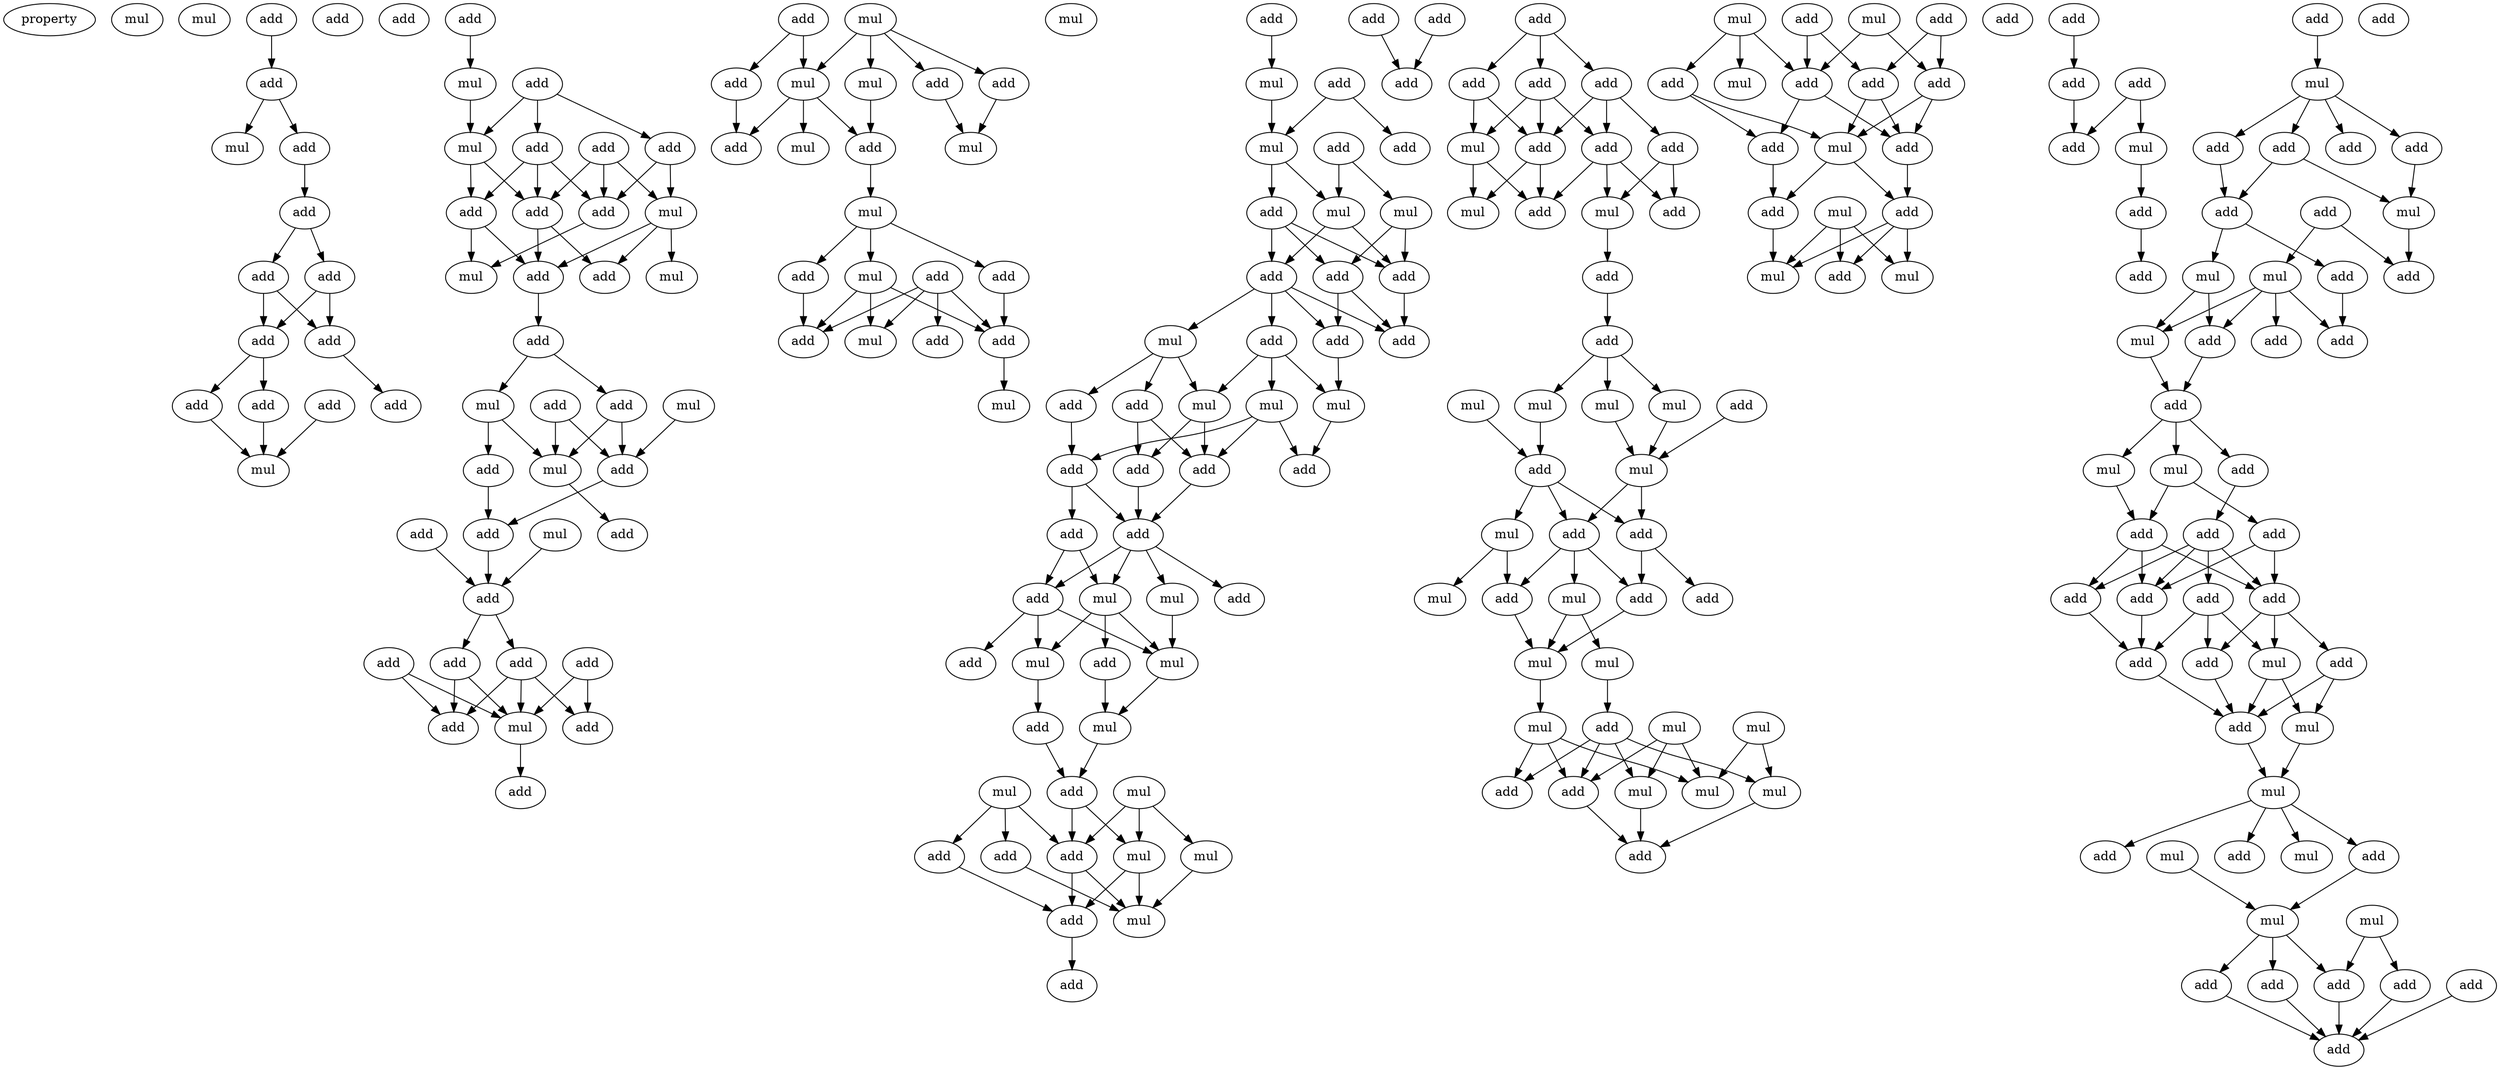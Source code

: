 digraph {
    node [fontcolor=black]
    property [mul=2,lf=1.0]
    0 [ label = mul ];
    1 [ label = mul ];
    2 [ label = add ];
    3 [ label = add ];
    4 [ label = add ];
    5 [ label = mul ];
    6 [ label = add ];
    7 [ label = add ];
    8 [ label = add ];
    9 [ label = add ];
    10 [ label = add ];
    11 [ label = add ];
    12 [ label = add ];
    13 [ label = add ];
    14 [ label = add ];
    15 [ label = add ];
    16 [ label = add ];
    17 [ label = mul ];
    18 [ label = add ];
    19 [ label = mul ];
    20 [ label = add ];
    21 [ label = mul ];
    22 [ label = add ];
    23 [ label = add ];
    24 [ label = add ];
    25 [ label = add ];
    26 [ label = add ];
    27 [ label = add ];
    28 [ label = mul ];
    29 [ label = add ];
    30 [ label = mul ];
    31 [ label = mul ];
    32 [ label = add ];
    33 [ label = add ];
    34 [ label = add ];
    35 [ label = add ];
    36 [ label = mul ];
    37 [ label = mul ];
    38 [ label = add ];
    39 [ label = add ];
    40 [ label = mul ];
    41 [ label = add ];
    42 [ label = add ];
    43 [ label = mul ];
    44 [ label = add ];
    45 [ label = add ];
    46 [ label = add ];
    47 [ label = add ];
    48 [ label = add ];
    49 [ label = add ];
    50 [ label = mul ];
    51 [ label = add ];
    52 [ label = add ];
    53 [ label = add ];
    54 [ label = add ];
    55 [ label = mul ];
    56 [ label = add ];
    57 [ label = add ];
    58 [ label = add ];
    59 [ label = mul ];
    60 [ label = mul ];
    61 [ label = mul ];
    62 [ label = mul ];
    63 [ label = add ];
    64 [ label = add ];
    65 [ label = mul ];
    66 [ label = add ];
    67 [ label = mul ];
    68 [ label = mul ];
    69 [ label = add ];
    70 [ label = add ];
    71 [ label = add ];
    72 [ label = add ];
    73 [ label = mul ];
    74 [ label = add ];
    75 [ label = mul ];
    76 [ label = add ];
    77 [ label = add ];
    78 [ label = mul ];
    79 [ label = add ];
    80 [ label = mul ];
    81 [ label = add ];
    82 [ label = add ];
    83 [ label = mul ];
    84 [ label = mul ];
    85 [ label = add ];
    86 [ label = add ];
    87 [ label = add ];
    88 [ label = add ];
    89 [ label = add ];
    90 [ label = add ];
    91 [ label = mul ];
    92 [ label = mul ];
    93 [ label = add ];
    94 [ label = mul ];
    95 [ label = add ];
    96 [ label = mul ];
    97 [ label = add ];
    98 [ label = add ];
    99 [ label = add ];
    100 [ label = add ];
    101 [ label = add ];
    102 [ label = add ];
    103 [ label = add ];
    104 [ label = mul ];
    105 [ label = add ];
    106 [ label = mul ];
    107 [ label = add ];
    108 [ label = add ];
    109 [ label = mul ];
    110 [ label = mul ];
    111 [ label = mul ];
    112 [ label = add ];
    113 [ label = mul ];
    114 [ label = mul ];
    115 [ label = add ];
    116 [ label = add ];
    117 [ label = add ];
    118 [ label = mul ];
    119 [ label = add ];
    120 [ label = mul ];
    121 [ label = mul ];
    122 [ label = add ];
    123 [ label = add ];
    124 [ label = add ];
    125 [ label = add ];
    126 [ label = add ];
    127 [ label = add ];
    128 [ label = add ];
    129 [ label = add ];
    130 [ label = add ];
    131 [ label = add ];
    132 [ label = add ];
    133 [ label = mul ];
    134 [ label = add ];
    135 [ label = add ];
    136 [ label = mul ];
    137 [ label = mul ];
    138 [ label = add ];
    139 [ label = add ];
    140 [ label = add ];
    141 [ label = mul ];
    142 [ label = mul ];
    143 [ label = mul ];
    144 [ label = add ];
    145 [ label = mul ];
    146 [ label = add ];
    147 [ label = mul ];
    148 [ label = add ];
    149 [ label = add ];
    150 [ label = mul ];
    151 [ label = add ];
    152 [ label = mul ];
    153 [ label = add ];
    154 [ label = mul ];
    155 [ label = add ];
    156 [ label = mul ];
    157 [ label = mul ];
    158 [ label = mul ];
    159 [ label = mul ];
    160 [ label = mul ];
    161 [ label = add ];
    162 [ label = add ];
    163 [ label = mul ];
    164 [ label = add ];
    165 [ label = mul ];
    166 [ label = mul ];
    167 [ label = add ];
    168 [ label = mul ];
    169 [ label = add ];
    170 [ label = mul ];
    171 [ label = add ];
    172 [ label = add ];
    173 [ label = add ];
    174 [ label = add ];
    175 [ label = add ];
    176 [ label = mul ];
    177 [ label = add ];
    178 [ label = mul ];
    179 [ label = add ];
    180 [ label = add ];
    181 [ label = mul ];
    182 [ label = add ];
    183 [ label = mul ];
    184 [ label = add ];
    185 [ label = mul ];
    186 [ label = add ];
    187 [ label = add ];
    188 [ label = add ];
    189 [ label = add ];
    190 [ label = add ];
    191 [ label = mul ];
    192 [ label = add ];
    193 [ label = add ];
    194 [ label = add ];
    195 [ label = add ];
    196 [ label = mul ];
    197 [ label = add ];
    198 [ label = add ];
    199 [ label = add ];
    200 [ label = add ];
    201 [ label = add ];
    202 [ label = add ];
    203 [ label = mul ];
    204 [ label = mul ];
    205 [ label = add ];
    206 [ label = mul ];
    207 [ label = add ];
    208 [ label = add ];
    209 [ label = add ];
    210 [ label = add ];
    211 [ label = mul ];
    212 [ label = add ];
    213 [ label = mul ];
    214 [ label = mul ];
    215 [ label = add ];
    216 [ label = add ];
    217 [ label = add ];
    218 [ label = add ];
    219 [ label = add ];
    220 [ label = add ];
    221 [ label = add ];
    222 [ label = add ];
    223 [ label = add ];
    224 [ label = add ];
    225 [ label = mul ];
    226 [ label = add ];
    227 [ label = mul ];
    228 [ label = add ];
    229 [ label = mul ];
    230 [ label = mul ];
    231 [ label = add ];
    232 [ label = add ];
    233 [ label = mul ];
    234 [ label = add ];
    235 [ label = mul ];
    236 [ label = mul ];
    237 [ label = add ];
    238 [ label = add ];
    239 [ label = add ];
    240 [ label = add ];
    241 [ label = add ];
    242 [ label = add ];
    2 -> 4 [ name = 0 ];
    4 -> 5 [ name = 1 ];
    4 -> 6 [ name = 2 ];
    6 -> 7 [ name = 3 ];
    7 -> 8 [ name = 4 ];
    7 -> 9 [ name = 5 ];
    8 -> 10 [ name = 6 ];
    8 -> 11 [ name = 7 ];
    9 -> 10 [ name = 8 ];
    9 -> 11 [ name = 9 ];
    10 -> 12 [ name = 10 ];
    10 -> 15 [ name = 11 ];
    11 -> 14 [ name = 12 ];
    12 -> 17 [ name = 13 ];
    15 -> 17 [ name = 14 ];
    16 -> 17 [ name = 15 ];
    18 -> 19 [ name = 16 ];
    19 -> 21 [ name = 17 ];
    20 -> 21 [ name = 18 ];
    20 -> 23 [ name = 19 ];
    20 -> 24 [ name = 20 ];
    21 -> 25 [ name = 21 ];
    21 -> 27 [ name = 22 ];
    22 -> 26 [ name = 23 ];
    22 -> 27 [ name = 24 ];
    22 -> 28 [ name = 25 ];
    23 -> 26 [ name = 26 ];
    23 -> 28 [ name = 27 ];
    24 -> 25 [ name = 28 ];
    24 -> 26 [ name = 29 ];
    24 -> 27 [ name = 30 ];
    25 -> 29 [ name = 31 ];
    25 -> 30 [ name = 32 ];
    26 -> 30 [ name = 33 ];
    27 -> 29 [ name = 34 ];
    27 -> 32 [ name = 35 ];
    28 -> 29 [ name = 36 ];
    28 -> 31 [ name = 37 ];
    28 -> 32 [ name = 38 ];
    29 -> 33 [ name = 39 ];
    33 -> 35 [ name = 40 ];
    33 -> 37 [ name = 41 ];
    34 -> 39 [ name = 42 ];
    34 -> 40 [ name = 43 ];
    35 -> 39 [ name = 44 ];
    35 -> 40 [ name = 45 ];
    36 -> 39 [ name = 46 ];
    37 -> 38 [ name = 47 ];
    37 -> 40 [ name = 48 ];
    38 -> 42 [ name = 49 ];
    39 -> 42 [ name = 50 ];
    40 -> 44 [ name = 51 ];
    41 -> 45 [ name = 52 ];
    42 -> 45 [ name = 53 ];
    43 -> 45 [ name = 54 ];
    45 -> 48 [ name = 55 ];
    45 -> 49 [ name = 56 ];
    46 -> 50 [ name = 57 ];
    46 -> 51 [ name = 58 ];
    47 -> 50 [ name = 59 ];
    47 -> 52 [ name = 60 ];
    48 -> 50 [ name = 61 ];
    48 -> 51 [ name = 62 ];
    49 -> 50 [ name = 63 ];
    49 -> 51 [ name = 64 ];
    49 -> 52 [ name = 65 ];
    50 -> 53 [ name = 66 ];
    54 -> 57 [ name = 67 ];
    54 -> 59 [ name = 68 ];
    55 -> 56 [ name = 69 ];
    55 -> 58 [ name = 70 ];
    55 -> 59 [ name = 71 ];
    55 -> 60 [ name = 72 ];
    56 -> 61 [ name = 73 ];
    57 -> 63 [ name = 74 ];
    58 -> 61 [ name = 75 ];
    59 -> 62 [ name = 76 ];
    59 -> 63 [ name = 77 ];
    59 -> 64 [ name = 78 ];
    60 -> 64 [ name = 79 ];
    64 -> 65 [ name = 80 ];
    65 -> 67 [ name = 81 ];
    65 -> 69 [ name = 82 ];
    65 -> 70 [ name = 83 ];
    66 -> 71 [ name = 84 ];
    66 -> 72 [ name = 85 ];
    66 -> 73 [ name = 86 ];
    66 -> 74 [ name = 87 ];
    67 -> 72 [ name = 88 ];
    67 -> 73 [ name = 89 ];
    67 -> 74 [ name = 90 ];
    69 -> 74 [ name = 91 ];
    70 -> 72 [ name = 92 ];
    74 -> 75 [ name = 93 ];
    76 -> 78 [ name = 94 ];
    77 -> 79 [ name = 95 ];
    77 -> 80 [ name = 96 ];
    78 -> 80 [ name = 97 ];
    80 -> 82 [ name = 98 ];
    80 -> 84 [ name = 99 ];
    81 -> 83 [ name = 100 ];
    81 -> 84 [ name = 101 ];
    82 -> 85 [ name = 102 ];
    82 -> 86 [ name = 103 ];
    82 -> 87 [ name = 104 ];
    83 -> 86 [ name = 105 ];
    83 -> 87 [ name = 106 ];
    84 -> 85 [ name = 107 ];
    84 -> 87 [ name = 108 ];
    85 -> 88 [ name = 109 ];
    85 -> 89 [ name = 110 ];
    85 -> 90 [ name = 111 ];
    85 -> 91 [ name = 112 ];
    86 -> 88 [ name = 113 ];
    86 -> 89 [ name = 114 ];
    87 -> 89 [ name = 115 ];
    88 -> 92 [ name = 116 ];
    90 -> 92 [ name = 117 ];
    90 -> 94 [ name = 118 ];
    90 -> 96 [ name = 119 ];
    91 -> 93 [ name = 120 ];
    91 -> 95 [ name = 121 ];
    91 -> 96 [ name = 122 ];
    92 -> 100 [ name = 123 ];
    93 -> 97 [ name = 124 ];
    93 -> 98 [ name = 125 ];
    94 -> 98 [ name = 126 ];
    94 -> 99 [ name = 127 ];
    94 -> 100 [ name = 128 ];
    95 -> 99 [ name = 129 ];
    96 -> 97 [ name = 130 ];
    96 -> 98 [ name = 131 ];
    97 -> 102 [ name = 132 ];
    98 -> 102 [ name = 133 ];
    99 -> 101 [ name = 134 ];
    99 -> 102 [ name = 135 ];
    101 -> 103 [ name = 136 ];
    101 -> 104 [ name = 137 ];
    102 -> 103 [ name = 138 ];
    102 -> 104 [ name = 139 ];
    102 -> 105 [ name = 140 ];
    102 -> 106 [ name = 141 ];
    103 -> 107 [ name = 142 ];
    103 -> 109 [ name = 143 ];
    103 -> 110 [ name = 144 ];
    104 -> 108 [ name = 145 ];
    104 -> 109 [ name = 146 ];
    104 -> 110 [ name = 147 ];
    106 -> 110 [ name = 148 ];
    108 -> 111 [ name = 149 ];
    109 -> 112 [ name = 150 ];
    110 -> 111 [ name = 151 ];
    111 -> 115 [ name = 152 ];
    112 -> 115 [ name = 153 ];
    113 -> 116 [ name = 154 ];
    113 -> 117 [ name = 155 ];
    113 -> 119 [ name = 156 ];
    114 -> 117 [ name = 157 ];
    114 -> 118 [ name = 158 ];
    114 -> 120 [ name = 159 ];
    115 -> 117 [ name = 160 ];
    115 -> 118 [ name = 161 ];
    116 -> 122 [ name = 162 ];
    117 -> 121 [ name = 163 ];
    117 -> 122 [ name = 164 ];
    118 -> 121 [ name = 165 ];
    118 -> 122 [ name = 166 ];
    119 -> 121 [ name = 167 ];
    120 -> 121 [ name = 168 ];
    122 -> 123 [ name = 169 ];
    124 -> 126 [ name = 170 ];
    125 -> 126 [ name = 171 ];
    127 -> 128 [ name = 172 ];
    127 -> 129 [ name = 173 ];
    127 -> 130 [ name = 174 ];
    128 -> 131 [ name = 175 ];
    128 -> 133 [ name = 176 ];
    129 -> 131 [ name = 177 ];
    129 -> 132 [ name = 178 ];
    129 -> 133 [ name = 179 ];
    130 -> 131 [ name = 180 ];
    130 -> 132 [ name = 181 ];
    130 -> 134 [ name = 182 ];
    131 -> 137 [ name = 183 ];
    131 -> 138 [ name = 184 ];
    132 -> 135 [ name = 185 ];
    132 -> 136 [ name = 186 ];
    132 -> 138 [ name = 187 ];
    133 -> 137 [ name = 188 ];
    133 -> 138 [ name = 189 ];
    134 -> 135 [ name = 190 ];
    134 -> 136 [ name = 191 ];
    136 -> 139 [ name = 192 ];
    139 -> 140 [ name = 193 ];
    140 -> 141 [ name = 194 ];
    140 -> 142 [ name = 195 ];
    140 -> 145 [ name = 196 ];
    141 -> 147 [ name = 197 ];
    142 -> 146 [ name = 198 ];
    143 -> 146 [ name = 199 ];
    144 -> 147 [ name = 200 ];
    145 -> 147 [ name = 201 ];
    146 -> 148 [ name = 202 ];
    146 -> 149 [ name = 203 ];
    146 -> 150 [ name = 204 ];
    147 -> 148 [ name = 205 ];
    147 -> 149 [ name = 206 ];
    148 -> 151 [ name = 207 ];
    148 -> 155 [ name = 208 ];
    149 -> 153 [ name = 209 ];
    149 -> 154 [ name = 210 ];
    149 -> 155 [ name = 211 ];
    150 -> 152 [ name = 212 ];
    150 -> 153 [ name = 213 ];
    153 -> 157 [ name = 214 ];
    154 -> 156 [ name = 215 ];
    154 -> 157 [ name = 216 ];
    155 -> 157 [ name = 217 ];
    156 -> 161 [ name = 218 ];
    157 -> 158 [ name = 219 ];
    158 -> 162 [ name = 220 ];
    158 -> 163 [ name = 221 ];
    158 -> 164 [ name = 222 ];
    159 -> 163 [ name = 223 ];
    159 -> 166 [ name = 224 ];
    160 -> 163 [ name = 225 ];
    160 -> 164 [ name = 226 ];
    160 -> 165 [ name = 227 ];
    161 -> 162 [ name = 228 ];
    161 -> 164 [ name = 229 ];
    161 -> 165 [ name = 230 ];
    161 -> 166 [ name = 231 ];
    164 -> 167 [ name = 232 ];
    165 -> 167 [ name = 233 ];
    166 -> 167 [ name = 234 ];
    168 -> 172 [ name = 235 ];
    168 -> 173 [ name = 236 ];
    168 -> 176 [ name = 237 ];
    169 -> 174 [ name = 238 ];
    169 -> 175 [ name = 239 ];
    170 -> 172 [ name = 240 ];
    170 -> 174 [ name = 241 ];
    171 -> 172 [ name = 242 ];
    171 -> 175 [ name = 243 ];
    172 -> 177 [ name = 244 ];
    172 -> 179 [ name = 245 ];
    173 -> 177 [ name = 246 ];
    173 -> 178 [ name = 247 ];
    174 -> 178 [ name = 248 ];
    174 -> 179 [ name = 249 ];
    175 -> 178 [ name = 250 ];
    175 -> 179 [ name = 251 ];
    177 -> 182 [ name = 252 ];
    178 -> 180 [ name = 253 ];
    178 -> 182 [ name = 254 ];
    179 -> 180 [ name = 255 ];
    180 -> 183 [ name = 256 ];
    180 -> 184 [ name = 257 ];
    180 -> 185 [ name = 258 ];
    181 -> 183 [ name = 259 ];
    181 -> 184 [ name = 260 ];
    181 -> 185 [ name = 261 ];
    182 -> 183 [ name = 262 ];
    187 -> 188 [ name = 263 ];
    188 -> 190 [ name = 264 ];
    189 -> 190 [ name = 265 ];
    189 -> 191 [ name = 266 ];
    191 -> 192 [ name = 267 ];
    192 -> 194 [ name = 268 ];
    193 -> 196 [ name = 269 ];
    196 -> 197 [ name = 270 ];
    196 -> 198 [ name = 271 ];
    196 -> 199 [ name = 272 ];
    196 -> 200 [ name = 273 ];
    197 -> 202 [ name = 274 ];
    198 -> 203 [ name = 275 ];
    200 -> 202 [ name = 276 ];
    200 -> 203 [ name = 277 ];
    201 -> 204 [ name = 278 ];
    201 -> 205 [ name = 279 ];
    202 -> 206 [ name = 280 ];
    202 -> 207 [ name = 281 ];
    203 -> 205 [ name = 282 ];
    204 -> 208 [ name = 283 ];
    204 -> 209 [ name = 284 ];
    204 -> 210 [ name = 285 ];
    204 -> 211 [ name = 286 ];
    206 -> 210 [ name = 287 ];
    206 -> 211 [ name = 288 ];
    207 -> 209 [ name = 289 ];
    210 -> 212 [ name = 290 ];
    211 -> 212 [ name = 291 ];
    212 -> 213 [ name = 292 ];
    212 -> 214 [ name = 293 ];
    212 -> 215 [ name = 294 ];
    213 -> 216 [ name = 295 ];
    213 -> 217 [ name = 296 ];
    214 -> 216 [ name = 297 ];
    215 -> 218 [ name = 298 ];
    216 -> 219 [ name = 299 ];
    216 -> 220 [ name = 300 ];
    216 -> 222 [ name = 301 ];
    217 -> 219 [ name = 302 ];
    217 -> 222 [ name = 303 ];
    218 -> 219 [ name = 304 ];
    218 -> 220 [ name = 305 ];
    218 -> 221 [ name = 306 ];
    218 -> 222 [ name = 307 ];
    219 -> 224 [ name = 308 ];
    219 -> 225 [ name = 309 ];
    219 -> 226 [ name = 310 ];
    220 -> 223 [ name = 311 ];
    221 -> 223 [ name = 312 ];
    221 -> 224 [ name = 313 ];
    221 -> 225 [ name = 314 ];
    222 -> 223 [ name = 315 ];
    223 -> 228 [ name = 316 ];
    224 -> 228 [ name = 317 ];
    225 -> 227 [ name = 318 ];
    225 -> 228 [ name = 319 ];
    226 -> 227 [ name = 320 ];
    226 -> 228 [ name = 321 ];
    227 -> 229 [ name = 322 ];
    228 -> 229 [ name = 323 ];
    229 -> 230 [ name = 324 ];
    229 -> 231 [ name = 325 ];
    229 -> 232 [ name = 326 ];
    229 -> 234 [ name = 327 ];
    232 -> 236 [ name = 328 ];
    233 -> 236 [ name = 329 ];
    235 -> 238 [ name = 330 ];
    235 -> 240 [ name = 331 ];
    236 -> 237 [ name = 332 ];
    236 -> 239 [ name = 333 ];
    236 -> 240 [ name = 334 ];
    237 -> 242 [ name = 335 ];
    238 -> 242 [ name = 336 ];
    239 -> 242 [ name = 337 ];
    240 -> 242 [ name = 338 ];
    241 -> 242 [ name = 339 ];
}
